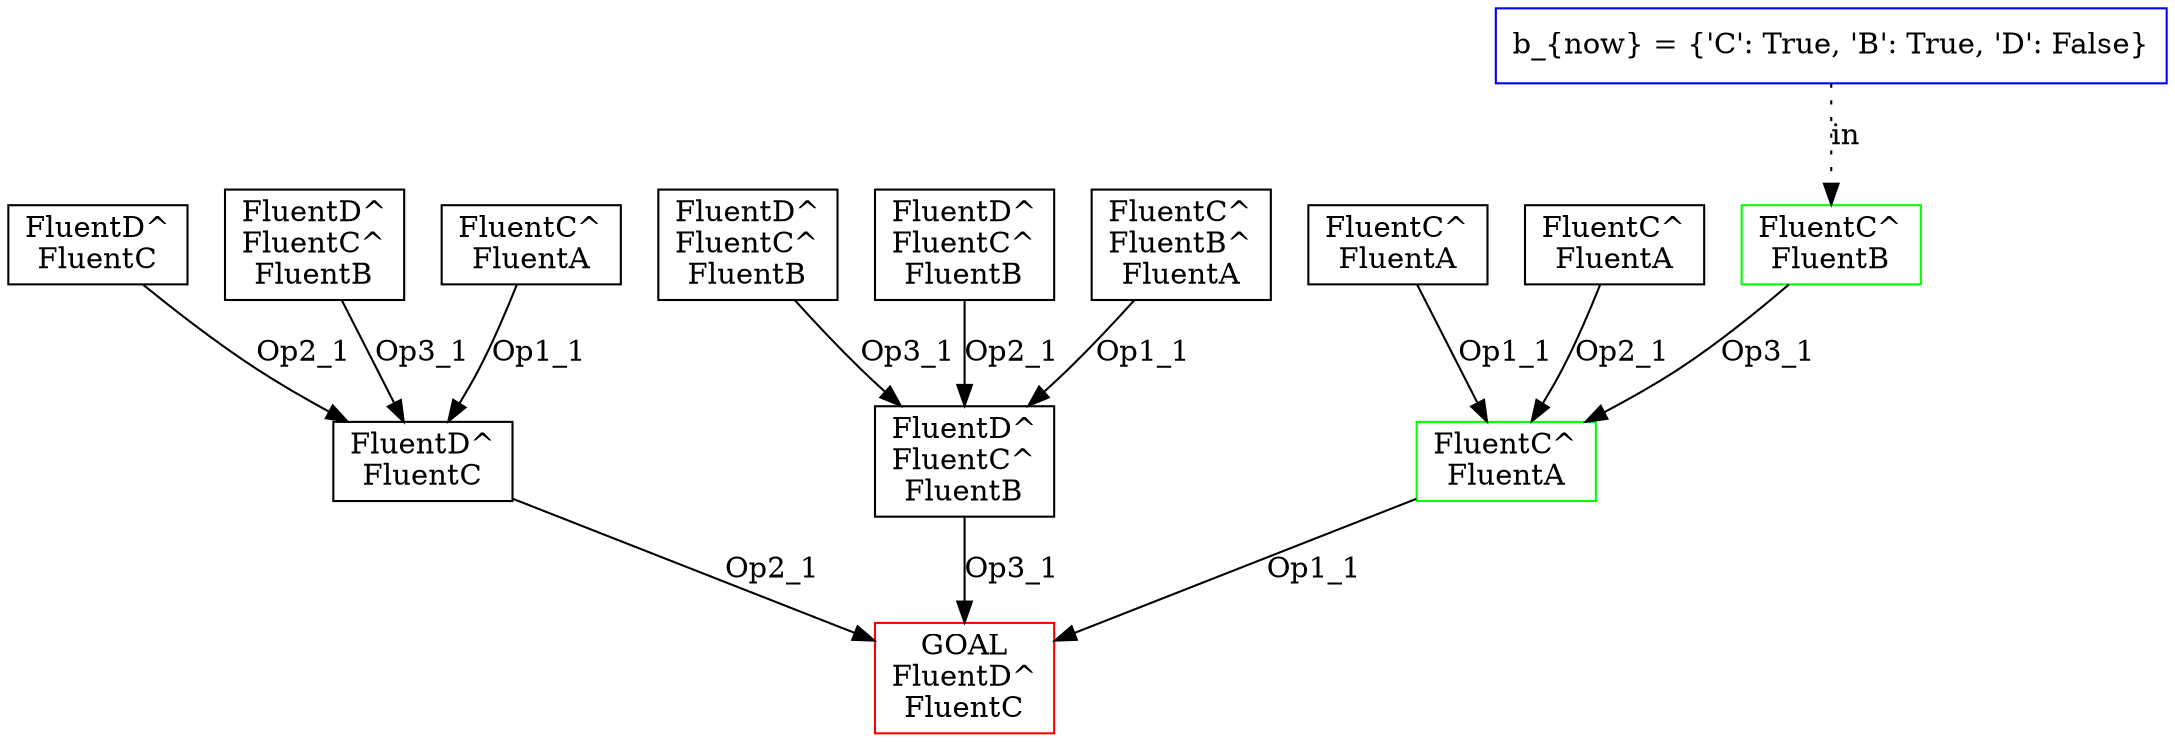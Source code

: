 digraph planningTree {
	r0 [label="GOAL
FluentD^\nFluentC", shape=box, color=red];
	r1 [label="FluentD^\nFluentC", shape=box];
	r1 -> r0 [label="Op2_1"];
	r2 [label="FluentD^\nFluentC^\nFluentB", shape=box];
	r2 -> r0 [label="Op3_1"];
	r3 [label="FluentC^\nFluentA", shape=box];
	r3 -> r0 [label="Op1_1"];
	r4 [label="FluentD^\nFluentC", shape=box];
	r4 -> r1 [label="Op2_1"];
	r5 [label="FluentD^\nFluentC^\nFluentB", shape=box];
	r5 -> r1 [label="Op3_1"];
	r6 [label="FluentC^\nFluentA", shape=box];
	r6 -> r1 [label="Op1_1"];
	r7 [label="FluentD^\nFluentC^\nFluentB", shape=box];
	r7 -> r2 [label="Op3_1"];
	r8 [label="FluentD^\nFluentC^\nFluentB", shape=box];
	r8 -> r2 [label="Op2_1"];
	r9 [label="FluentC^\nFluentB^\nFluentA", shape=box];
	r9 -> r2 [label="Op1_1"];
	r10 [label="FluentC^\nFluentA", shape=box];
	r10 -> r3 [label="Op1_1"];
	r11 [label="FluentC^\nFluentA", shape=box];
	r11 -> r3 [label="Op2_1"];
	r12 [label="FluentC^\nFluentB", shape=box];
	r12 -> r3 [label="Op3_1"];
	r12[color = green];
	r3[color = green];
	bnow [shape=box, color=blue, label="b_{now} = {'C': True, 'B': True, 'D': False}"];
	bnow -> r12 [label="in", style=dotted];
}